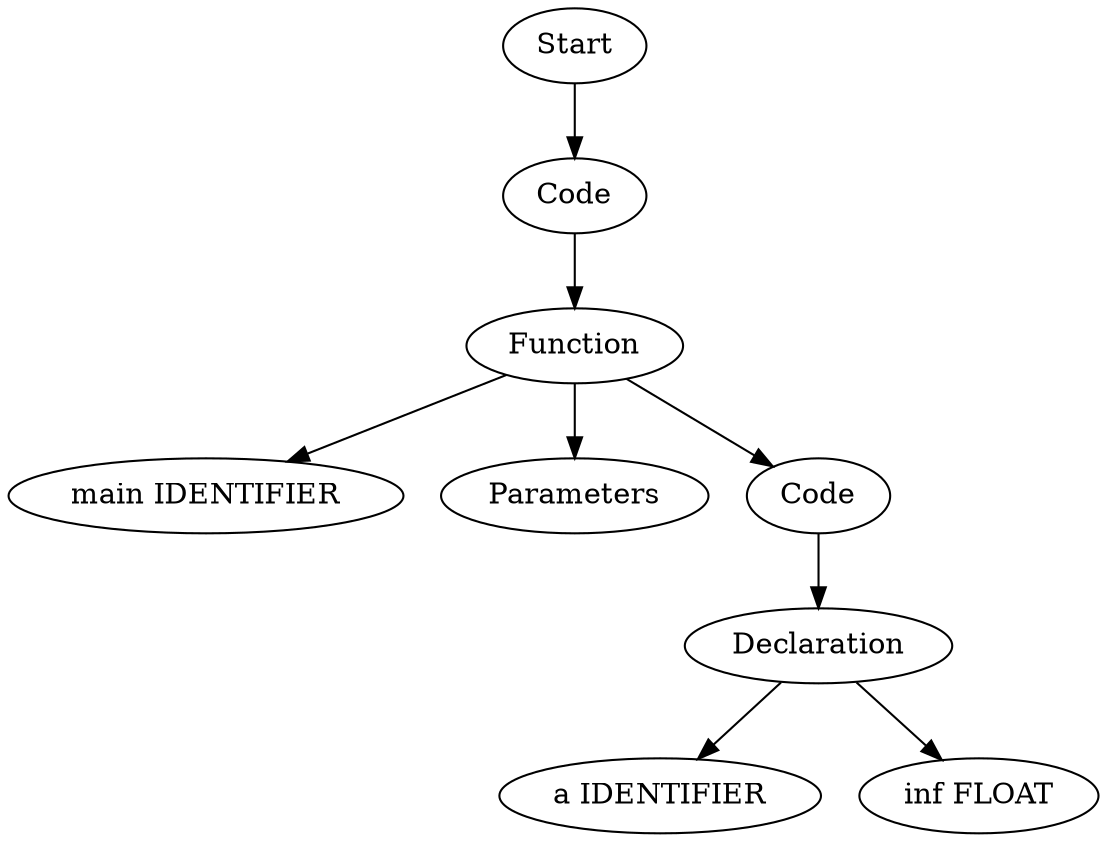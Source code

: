 digraph AST {
  "135302703409824" [label="Start"];
  "135302703409824" -> "135302703411888";
  "135302703411888" [label="Code"];
  "135302703411888" -> "135302703411072";
  "135302703411072" [label="Function"];
  "135302703411072" -> "135302703411024";
  "135302703411072" -> "135302703410832";
  "135302703411072" -> "135302703409968";
  "135302703411024" [label="main IDENTIFIER"];
  "135302703410832" [label="Parameters"];
  "135302703409968" [label="Code"];
  "135302703409968" -> "135302703400560";
  "135302703400560" [label="Declaration"];
  "135302703400560" -> "135302703404016";
  "135302703400560" -> "135302703403200";
  "135302703404016" [label="a IDENTIFIER"];
  "135302703403200" [label="inf FLOAT"];
}
